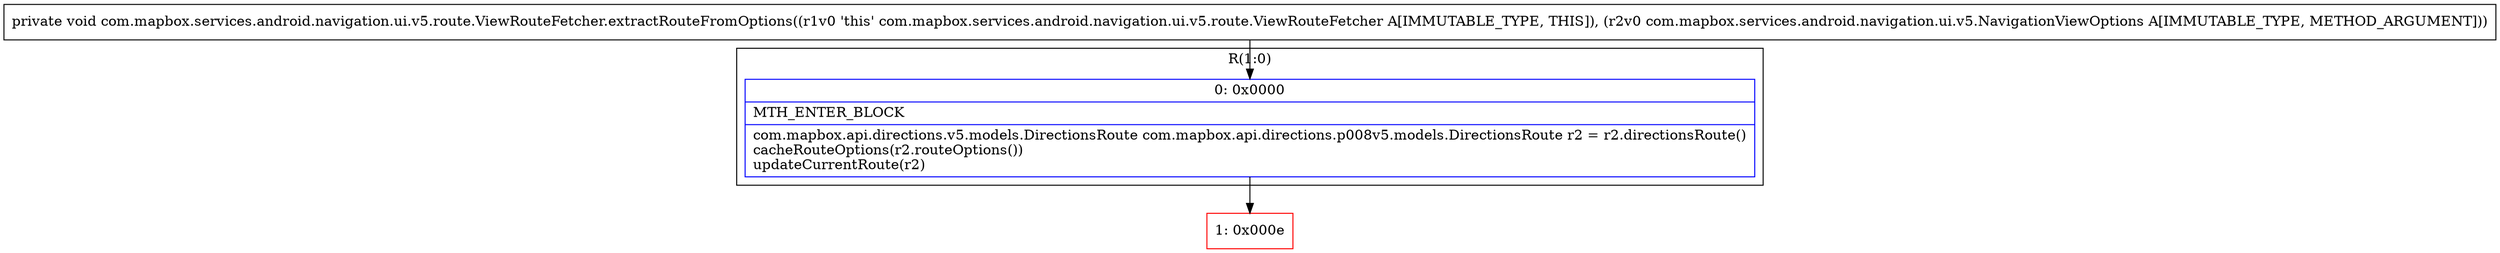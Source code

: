digraph "CFG forcom.mapbox.services.android.navigation.ui.v5.route.ViewRouteFetcher.extractRouteFromOptions(Lcom\/mapbox\/services\/android\/navigation\/ui\/v5\/NavigationViewOptions;)V" {
subgraph cluster_Region_729170280 {
label = "R(1:0)";
node [shape=record,color=blue];
Node_0 [shape=record,label="{0\:\ 0x0000|MTH_ENTER_BLOCK\l|com.mapbox.api.directions.v5.models.DirectionsRoute com.mapbox.api.directions.p008v5.models.DirectionsRoute r2 = r2.directionsRoute()\lcacheRouteOptions(r2.routeOptions())\lupdateCurrentRoute(r2)\l}"];
}
Node_1 [shape=record,color=red,label="{1\:\ 0x000e}"];
MethodNode[shape=record,label="{private void com.mapbox.services.android.navigation.ui.v5.route.ViewRouteFetcher.extractRouteFromOptions((r1v0 'this' com.mapbox.services.android.navigation.ui.v5.route.ViewRouteFetcher A[IMMUTABLE_TYPE, THIS]), (r2v0 com.mapbox.services.android.navigation.ui.v5.NavigationViewOptions A[IMMUTABLE_TYPE, METHOD_ARGUMENT])) }"];
MethodNode -> Node_0;
Node_0 -> Node_1;
}

